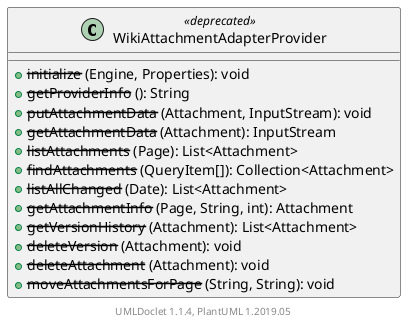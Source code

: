 @startuml

    class WikiAttachmentAdapterProvider <<deprecated>> [[WikiAttachmentAdapterProvider.html]] {
        + --initialize-- (Engine, Properties): void
        + --getProviderInfo-- (): String
        + --putAttachmentData-- (Attachment, InputStream): void
        + --getAttachmentData-- (Attachment): InputStream
        + --listAttachments-- (Page): List<Attachment>
        + --findAttachments-- (QueryItem[]): Collection<Attachment>
        + --listAllChanged-- (Date): List<Attachment>
        + --getAttachmentInfo-- (Page, String, int): Attachment
        + --getVersionHistory-- (Attachment): List<Attachment>
        + --deleteVersion-- (Attachment): void
        + --deleteAttachment-- (Attachment): void
        + --moveAttachmentsForPage-- (String, String): void
    }


    center footer UMLDoclet 1.1.4, PlantUML 1.2019.05
@enduml
